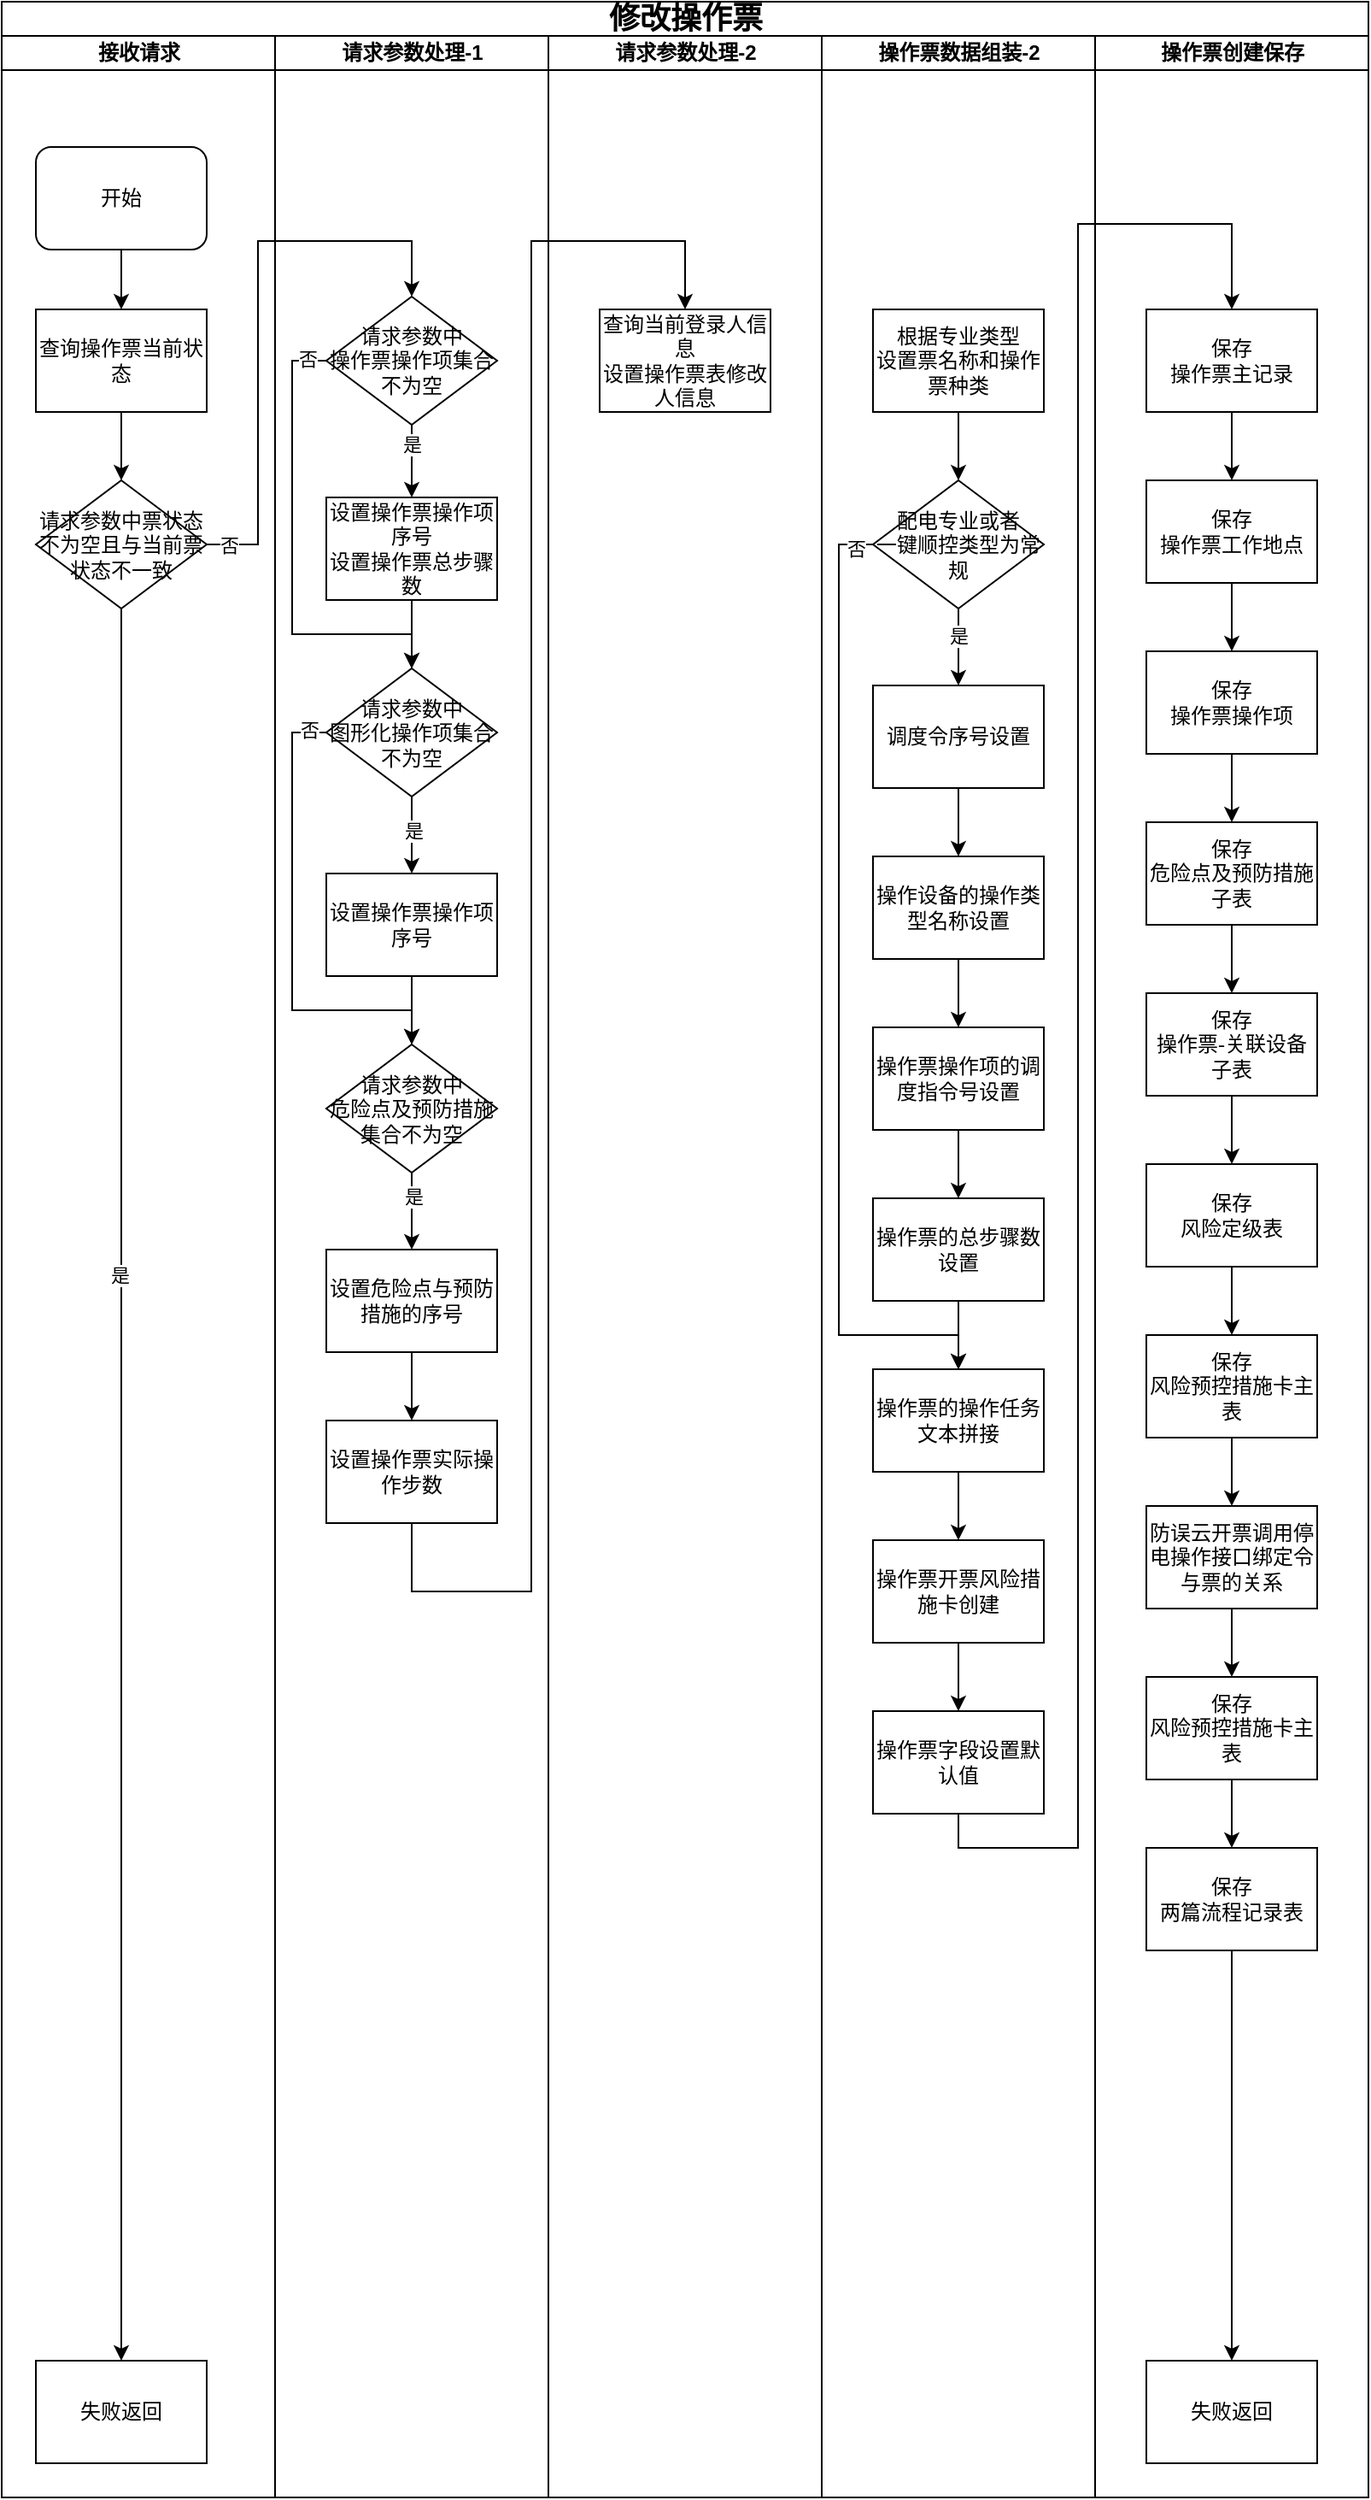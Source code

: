 <mxfile version="26.2.4">
  <diagram name="第 1 页" id="Mi5FJn27tM2lNLOmDuyB">
    <mxGraphModel dx="870" dy="468" grid="1" gridSize="10" guides="1" tooltips="1" connect="1" arrows="1" fold="1" page="1" pageScale="1" pageWidth="827" pageHeight="1169" math="0" shadow="0">
      <root>
        <mxCell id="0" />
        <mxCell id="1" parent="0" />
        <mxCell id="xkGVcfHma229tYRSmBUg-1" value="&lt;font style=&quot;font-size: 18px;&quot;&gt;修改操作票&lt;/font&gt;" style="swimlane;html=1;childLayout=stackLayout;startSize=20;rounded=0;shadow=0;labelBackgroundColor=none;strokeWidth=1;fontFamily=Verdana;fontSize=8;align=center;" vertex="1" parent="1">
          <mxGeometry x="70" y="40" width="800" height="1460" as="geometry" />
        </mxCell>
        <mxCell id="xkGVcfHma229tYRSmBUg-2" value="接收请求" style="swimlane;html=1;startSize=20;" vertex="1" parent="xkGVcfHma229tYRSmBUg-1">
          <mxGeometry y="20" width="160" height="1440" as="geometry">
            <mxRectangle y="20" width="40" height="730" as="alternateBounds" />
          </mxGeometry>
        </mxCell>
        <mxCell id="xkGVcfHma229tYRSmBUg-3" style="edgeStyle=orthogonalEdgeStyle;rounded=0;orthogonalLoop=1;jettySize=auto;html=1;exitX=0.5;exitY=1;exitDx=0;exitDy=0;entryX=0.5;entryY=0;entryDx=0;entryDy=0;" edge="1" parent="xkGVcfHma229tYRSmBUg-2" source="xkGVcfHma229tYRSmBUg-4" target="xkGVcfHma229tYRSmBUg-10">
          <mxGeometry relative="1" as="geometry">
            <mxPoint x="70" y="167.5" as="targetPoint" />
          </mxGeometry>
        </mxCell>
        <mxCell id="xkGVcfHma229tYRSmBUg-4" value="&lt;font style=&quot;font-size: 12px;&quot;&gt;开始&lt;/font&gt;" style="rounded=1;whiteSpace=wrap;html=1;shadow=0;labelBackgroundColor=none;strokeWidth=1;fontFamily=Verdana;fontSize=8;align=center;" vertex="1" parent="xkGVcfHma229tYRSmBUg-2">
          <mxGeometry x="20" y="65" width="100" height="60" as="geometry" />
        </mxCell>
        <mxCell id="xkGVcfHma229tYRSmBUg-6" style="edgeStyle=orthogonalEdgeStyle;rounded=0;orthogonalLoop=1;jettySize=auto;html=1;entryX=0.5;entryY=0;entryDx=0;entryDy=0;exitX=0.5;exitY=1;exitDx=0;exitDy=0;" edge="1" parent="xkGVcfHma229tYRSmBUg-2" source="xkGVcfHma229tYRSmBUg-122" target="xkGVcfHma229tYRSmBUg-8">
          <mxGeometry relative="1" as="geometry">
            <mxPoint x="70" y="980" as="targetPoint" />
            <mxPoint x="70" y="440" as="sourcePoint" />
          </mxGeometry>
        </mxCell>
        <mxCell id="xkGVcfHma229tYRSmBUg-7" value="是" style="edgeLabel;html=1;align=center;verticalAlign=middle;resizable=0;points=[];" vertex="1" connectable="0" parent="xkGVcfHma229tYRSmBUg-6">
          <mxGeometry x="-0.24" y="-1" relative="1" as="geometry">
            <mxPoint as="offset" />
          </mxGeometry>
        </mxCell>
        <mxCell id="xkGVcfHma229tYRSmBUg-8" value="&lt;span style=&quot;font-size: 12px;&quot;&gt;失败返回&lt;/span&gt;" style="whiteSpace=wrap;html=1;fontSize=8;fontFamily=Verdana;rounded=0;shadow=0;labelBackgroundColor=none;strokeWidth=1;" vertex="1" parent="xkGVcfHma229tYRSmBUg-2">
          <mxGeometry x="20" y="1360" width="100" height="60" as="geometry" />
        </mxCell>
        <mxCell id="xkGVcfHma229tYRSmBUg-9" style="edgeStyle=orthogonalEdgeStyle;rounded=0;orthogonalLoop=1;jettySize=auto;html=1;exitX=0.5;exitY=1;exitDx=0;exitDy=0;" edge="1" parent="xkGVcfHma229tYRSmBUg-2" source="xkGVcfHma229tYRSmBUg-10">
          <mxGeometry relative="1" as="geometry">
            <mxPoint x="70" y="260" as="targetPoint" />
          </mxGeometry>
        </mxCell>
        <mxCell id="xkGVcfHma229tYRSmBUg-10" value="&lt;span style=&quot;font-size: 12px;&quot;&gt;查询操作票当前状态&lt;/span&gt;" style="whiteSpace=wrap;html=1;fontSize=8;fontFamily=Verdana;rounded=0;shadow=0;labelBackgroundColor=none;strokeWidth=1;" vertex="1" parent="xkGVcfHma229tYRSmBUg-2">
          <mxGeometry x="20" y="160" width="100" height="60" as="geometry" />
        </mxCell>
        <mxCell id="xkGVcfHma229tYRSmBUg-122" value="&lt;span style=&quot;font-size: 12px;&quot;&gt;请求参数中票状态&lt;/span&gt;&lt;div&gt;&lt;span style=&quot;font-size: 12px;&quot;&gt;不为空且与当前票状态不一致&lt;/span&gt;&lt;/div&gt;" style="rhombus;whiteSpace=wrap;html=1;rounded=0;shadow=0;labelBackgroundColor=none;strokeWidth=1;fontFamily=Verdana;fontSize=8;align=center;" vertex="1" parent="xkGVcfHma229tYRSmBUg-2">
          <mxGeometry x="20" y="260" width="100" height="75" as="geometry" />
        </mxCell>
        <mxCell id="xkGVcfHma229tYRSmBUg-13" value="请求参数处理-1" style="swimlane;html=1;startSize=20;" vertex="1" parent="xkGVcfHma229tYRSmBUg-1">
          <mxGeometry x="160" y="20" width="160" height="1440" as="geometry" />
        </mxCell>
        <mxCell id="xkGVcfHma229tYRSmBUg-14" style="edgeStyle=orthogonalEdgeStyle;rounded=0;orthogonalLoop=1;jettySize=auto;html=1;exitX=0.5;exitY=1;exitDx=0;exitDy=0;" edge="1" parent="xkGVcfHma229tYRSmBUg-13" source="xkGVcfHma229tYRSmBUg-18" target="xkGVcfHma229tYRSmBUg-123">
          <mxGeometry relative="1" as="geometry">
            <mxPoint x="80" y="270" as="targetPoint" />
          </mxGeometry>
        </mxCell>
        <mxCell id="xkGVcfHma229tYRSmBUg-15" value="是" style="edgeLabel;html=1;align=center;verticalAlign=middle;resizable=0;points=[];" vertex="1" connectable="0" parent="xkGVcfHma229tYRSmBUg-14">
          <mxGeometry x="-0.414" relative="1" as="geometry">
            <mxPoint y="-1" as="offset" />
          </mxGeometry>
        </mxCell>
        <mxCell id="xkGVcfHma229tYRSmBUg-128" style="edgeStyle=orthogonalEdgeStyle;rounded=0;orthogonalLoop=1;jettySize=auto;html=1;exitX=0;exitY=0.5;exitDx=0;exitDy=0;entryX=0.5;entryY=0;entryDx=0;entryDy=0;" edge="1" parent="xkGVcfHma229tYRSmBUg-13" source="xkGVcfHma229tYRSmBUg-18" target="xkGVcfHma229tYRSmBUg-124">
          <mxGeometry relative="1" as="geometry">
            <Array as="points">
              <mxPoint x="10" y="190" />
              <mxPoint x="10" y="350" />
              <mxPoint x="80" y="350" />
            </Array>
          </mxGeometry>
        </mxCell>
        <mxCell id="xkGVcfHma229tYRSmBUg-129" value="否" style="edgeLabel;html=1;align=center;verticalAlign=middle;resizable=0;points=[];" vertex="1" connectable="0" parent="xkGVcfHma229tYRSmBUg-128">
          <mxGeometry x="-0.914" y="-1" relative="1" as="geometry">
            <mxPoint as="offset" />
          </mxGeometry>
        </mxCell>
        <mxCell id="xkGVcfHma229tYRSmBUg-18" value="&lt;span style=&quot;font-size: 12px;&quot;&gt;请求参数中&lt;/span&gt;&lt;div&gt;&lt;span style=&quot;font-size: 12px;&quot;&gt;操作票操作项集合不为空&lt;/span&gt;&lt;/div&gt;" style="rhombus;whiteSpace=wrap;html=1;rounded=0;shadow=0;labelBackgroundColor=none;strokeWidth=1;fontFamily=Verdana;fontSize=8;align=center;" vertex="1" parent="xkGVcfHma229tYRSmBUg-13">
          <mxGeometry x="30" y="152.5" width="100" height="75" as="geometry" />
        </mxCell>
        <mxCell id="xkGVcfHma229tYRSmBUg-125" style="edgeStyle=orthogonalEdgeStyle;rounded=0;orthogonalLoop=1;jettySize=auto;html=1;exitX=0.5;exitY=1;exitDx=0;exitDy=0;" edge="1" parent="xkGVcfHma229tYRSmBUg-13" source="xkGVcfHma229tYRSmBUg-123" target="xkGVcfHma229tYRSmBUg-124">
          <mxGeometry relative="1" as="geometry" />
        </mxCell>
        <mxCell id="xkGVcfHma229tYRSmBUg-123" value="&lt;span style=&quot;font-size: 12px;&quot;&gt;设置操作票操作项序号&lt;/span&gt;&lt;div&gt;&lt;span style=&quot;font-size: 12px;&quot;&gt;设置操作票总步骤数&lt;/span&gt;&lt;/div&gt;" style="whiteSpace=wrap;html=1;fontSize=8;fontFamily=Verdana;rounded=0;shadow=0;labelBackgroundColor=none;strokeWidth=1;" vertex="1" parent="xkGVcfHma229tYRSmBUg-13">
          <mxGeometry x="30" y="270" width="100" height="60" as="geometry" />
        </mxCell>
        <mxCell id="xkGVcfHma229tYRSmBUg-127" style="edgeStyle=orthogonalEdgeStyle;rounded=0;orthogonalLoop=1;jettySize=auto;html=1;exitX=0.5;exitY=1;exitDx=0;exitDy=0;entryX=0.5;entryY=0;entryDx=0;entryDy=0;" edge="1" parent="xkGVcfHma229tYRSmBUg-13" source="xkGVcfHma229tYRSmBUg-124" target="xkGVcfHma229tYRSmBUg-126">
          <mxGeometry relative="1" as="geometry" />
        </mxCell>
        <mxCell id="xkGVcfHma229tYRSmBUg-130" value="是" style="edgeLabel;html=1;align=center;verticalAlign=middle;resizable=0;points=[];" vertex="1" connectable="0" parent="xkGVcfHma229tYRSmBUg-127">
          <mxGeometry x="-0.111" y="1" relative="1" as="geometry">
            <mxPoint as="offset" />
          </mxGeometry>
        </mxCell>
        <mxCell id="xkGVcfHma229tYRSmBUg-131" style="edgeStyle=orthogonalEdgeStyle;rounded=0;orthogonalLoop=1;jettySize=auto;html=1;exitX=0;exitY=0.5;exitDx=0;exitDy=0;entryX=0.5;entryY=0;entryDx=0;entryDy=0;" edge="1" parent="xkGVcfHma229tYRSmBUg-13" source="xkGVcfHma229tYRSmBUg-124" target="xkGVcfHma229tYRSmBUg-132">
          <mxGeometry relative="1" as="geometry">
            <mxPoint x="10" y="580" as="targetPoint" />
            <Array as="points">
              <mxPoint x="10" y="408" />
              <mxPoint x="10" y="570" />
              <mxPoint x="80" y="570" />
            </Array>
          </mxGeometry>
        </mxCell>
        <mxCell id="xkGVcfHma229tYRSmBUg-134" value="否" style="edgeLabel;html=1;align=center;verticalAlign=middle;resizable=0;points=[];" vertex="1" connectable="0" parent="xkGVcfHma229tYRSmBUg-131">
          <mxGeometry x="-0.925" y="-2" relative="1" as="geometry">
            <mxPoint as="offset" />
          </mxGeometry>
        </mxCell>
        <mxCell id="xkGVcfHma229tYRSmBUg-124" value="&lt;span style=&quot;font-size: 12px;&quot;&gt;请求参数中&lt;/span&gt;&lt;div&gt;&lt;span style=&quot;font-size: 12px;&quot;&gt;图形化操作项集合不为空&lt;/span&gt;&lt;/div&gt;" style="rhombus;whiteSpace=wrap;html=1;rounded=0;shadow=0;labelBackgroundColor=none;strokeWidth=1;fontFamily=Verdana;fontSize=8;align=center;" vertex="1" parent="xkGVcfHma229tYRSmBUg-13">
          <mxGeometry x="30" y="370" width="100" height="75" as="geometry" />
        </mxCell>
        <mxCell id="xkGVcfHma229tYRSmBUg-133" style="edgeStyle=orthogonalEdgeStyle;rounded=0;orthogonalLoop=1;jettySize=auto;html=1;exitX=0.5;exitY=1;exitDx=0;exitDy=0;entryX=0.5;entryY=0;entryDx=0;entryDy=0;" edge="1" parent="xkGVcfHma229tYRSmBUg-13" source="xkGVcfHma229tYRSmBUg-126" target="xkGVcfHma229tYRSmBUg-132">
          <mxGeometry relative="1" as="geometry" />
        </mxCell>
        <mxCell id="xkGVcfHma229tYRSmBUg-126" value="&lt;span style=&quot;font-size: 12px;&quot;&gt;设置操作票操作项序号&lt;/span&gt;" style="whiteSpace=wrap;html=1;fontSize=8;fontFamily=Verdana;rounded=0;shadow=0;labelBackgroundColor=none;strokeWidth=1;" vertex="1" parent="xkGVcfHma229tYRSmBUg-13">
          <mxGeometry x="30" y="490" width="100" height="60" as="geometry" />
        </mxCell>
        <mxCell id="xkGVcfHma229tYRSmBUg-136" style="edgeStyle=orthogonalEdgeStyle;rounded=0;orthogonalLoop=1;jettySize=auto;html=1;exitX=0.5;exitY=1;exitDx=0;exitDy=0;entryX=0.5;entryY=0;entryDx=0;entryDy=0;" edge="1" parent="xkGVcfHma229tYRSmBUg-13" source="xkGVcfHma229tYRSmBUg-132" target="xkGVcfHma229tYRSmBUg-135">
          <mxGeometry relative="1" as="geometry" />
        </mxCell>
        <mxCell id="xkGVcfHma229tYRSmBUg-137" value="是" style="edgeLabel;html=1;align=center;verticalAlign=middle;resizable=0;points=[];" vertex="1" connectable="0" parent="xkGVcfHma229tYRSmBUg-136">
          <mxGeometry x="-0.407" y="1" relative="1" as="geometry">
            <mxPoint as="offset" />
          </mxGeometry>
        </mxCell>
        <mxCell id="xkGVcfHma229tYRSmBUg-132" value="&lt;span style=&quot;font-size: 12px;&quot;&gt;请求参数中&lt;/span&gt;&lt;div&gt;&lt;span style=&quot;font-size: 12px;&quot;&gt;危险点及预防措施集合不为空&lt;/span&gt;&lt;/div&gt;" style="rhombus;whiteSpace=wrap;html=1;rounded=0;shadow=0;labelBackgroundColor=none;strokeWidth=1;fontFamily=Verdana;fontSize=8;align=center;" vertex="1" parent="xkGVcfHma229tYRSmBUg-13">
          <mxGeometry x="30" y="590" width="100" height="75" as="geometry" />
        </mxCell>
        <mxCell id="xkGVcfHma229tYRSmBUg-139" style="edgeStyle=orthogonalEdgeStyle;rounded=0;orthogonalLoop=1;jettySize=auto;html=1;exitX=0.5;exitY=1;exitDx=0;exitDy=0;entryX=0.5;entryY=0;entryDx=0;entryDy=0;" edge="1" parent="xkGVcfHma229tYRSmBUg-13" source="xkGVcfHma229tYRSmBUg-135" target="xkGVcfHma229tYRSmBUg-138">
          <mxGeometry relative="1" as="geometry" />
        </mxCell>
        <mxCell id="xkGVcfHma229tYRSmBUg-135" value="&lt;span style=&quot;font-size: 12px;&quot;&gt;设置危险点与预防措施的序号&lt;/span&gt;" style="whiteSpace=wrap;html=1;fontSize=8;fontFamily=Verdana;rounded=0;shadow=0;labelBackgroundColor=none;strokeWidth=1;" vertex="1" parent="xkGVcfHma229tYRSmBUg-13">
          <mxGeometry x="30" y="710" width="100" height="60" as="geometry" />
        </mxCell>
        <mxCell id="xkGVcfHma229tYRSmBUg-138" value="&lt;span style=&quot;font-size: 12px;&quot;&gt;设置操作票实际操作步数&lt;/span&gt;" style="whiteSpace=wrap;html=1;fontSize=8;fontFamily=Verdana;rounded=0;shadow=0;labelBackgroundColor=none;strokeWidth=1;" vertex="1" parent="xkGVcfHma229tYRSmBUg-13">
          <mxGeometry x="30" y="810" width="100" height="60" as="geometry" />
        </mxCell>
        <mxCell id="xkGVcfHma229tYRSmBUg-29" value="请求参数处理-2" style="swimlane;html=1;startSize=20;" vertex="1" parent="xkGVcfHma229tYRSmBUg-1">
          <mxGeometry x="320" y="20" width="160" height="1440" as="geometry" />
        </mxCell>
        <mxCell id="xkGVcfHma229tYRSmBUg-140" value="&lt;span style=&quot;font-size: 12px;&quot;&gt;查询当前登录人信息&lt;/span&gt;&lt;div&gt;&lt;span style=&quot;font-size: 12px;&quot;&gt;设置操作票表修改人信息&lt;/span&gt;&lt;/div&gt;" style="whiteSpace=wrap;html=1;fontSize=8;fontFamily=Verdana;rounded=0;shadow=0;labelBackgroundColor=none;strokeWidth=1;" vertex="1" parent="xkGVcfHma229tYRSmBUg-29">
          <mxGeometry x="30" y="160" width="100" height="60" as="geometry" />
        </mxCell>
        <mxCell id="xkGVcfHma229tYRSmBUg-62" value="操作票数据组装-2" style="swimlane;html=1;startSize=20;" vertex="1" parent="xkGVcfHma229tYRSmBUg-1">
          <mxGeometry x="480" y="20" width="160" height="1440" as="geometry" />
        </mxCell>
        <mxCell id="xkGVcfHma229tYRSmBUg-63" value="" style="edgeStyle=orthogonalEdgeStyle;rounded=0;orthogonalLoop=1;jettySize=auto;html=1;entryX=0.5;entryY=0;entryDx=0;entryDy=0;" edge="1" parent="xkGVcfHma229tYRSmBUg-62" source="xkGVcfHma229tYRSmBUg-64" target="xkGVcfHma229tYRSmBUg-69">
          <mxGeometry relative="1" as="geometry">
            <mxPoint x="80" y="250" as="targetPoint" />
          </mxGeometry>
        </mxCell>
        <mxCell id="xkGVcfHma229tYRSmBUg-64" value="&lt;span style=&quot;font-size: 12px;&quot;&gt;根据专业类型&lt;/span&gt;&lt;div&gt;&lt;span style=&quot;font-size: 12px;&quot;&gt;设置票名称和操作票种类&lt;/span&gt;&lt;/div&gt;" style="whiteSpace=wrap;html=1;fontSize=8;fontFamily=Verdana;rounded=0;shadow=0;labelBackgroundColor=none;strokeWidth=1;" vertex="1" parent="xkGVcfHma229tYRSmBUg-62">
          <mxGeometry x="30" y="160" width="100" height="60" as="geometry" />
        </mxCell>
        <mxCell id="xkGVcfHma229tYRSmBUg-65" style="edgeStyle=orthogonalEdgeStyle;rounded=0;orthogonalLoop=1;jettySize=auto;html=1;exitX=0.5;exitY=1;exitDx=0;exitDy=0;" edge="1" parent="xkGVcfHma229tYRSmBUg-62" source="xkGVcfHma229tYRSmBUg-69" target="xkGVcfHma229tYRSmBUg-71">
          <mxGeometry relative="1" as="geometry" />
        </mxCell>
        <mxCell id="xkGVcfHma229tYRSmBUg-66" value="是" style="edgeLabel;html=1;align=center;verticalAlign=middle;resizable=0;points=[];" vertex="1" connectable="0" parent="xkGVcfHma229tYRSmBUg-65">
          <mxGeometry x="-0.307" relative="1" as="geometry">
            <mxPoint as="offset" />
          </mxGeometry>
        </mxCell>
        <mxCell id="xkGVcfHma229tYRSmBUg-67" style="edgeStyle=orthogonalEdgeStyle;rounded=0;orthogonalLoop=1;jettySize=auto;html=1;exitX=0;exitY=0.5;exitDx=0;exitDy=0;entryX=0.5;entryY=0;entryDx=0;entryDy=0;" edge="1" parent="xkGVcfHma229tYRSmBUg-62" source="xkGVcfHma229tYRSmBUg-69" target="xkGVcfHma229tYRSmBUg-79">
          <mxGeometry relative="1" as="geometry">
            <Array as="points">
              <mxPoint x="10" y="298" />
              <mxPoint x="10" y="760" />
              <mxPoint x="80" y="760" />
            </Array>
          </mxGeometry>
        </mxCell>
        <mxCell id="xkGVcfHma229tYRSmBUg-68" value="否" style="edgeLabel;html=1;align=center;verticalAlign=middle;resizable=0;points=[];" vertex="1" connectable="0" parent="xkGVcfHma229tYRSmBUg-67">
          <mxGeometry x="-0.976" y="1" relative="1" as="geometry">
            <mxPoint x="-3" y="1" as="offset" />
          </mxGeometry>
        </mxCell>
        <mxCell id="xkGVcfHma229tYRSmBUg-69" value="&lt;span style=&quot;font-size: 12px;&quot;&gt;配电专业或者&lt;/span&gt;&lt;div&gt;&lt;span style=&quot;font-size: 12px;&quot;&gt;一键顺控类型为常规&lt;/span&gt;&lt;/div&gt;" style="rhombus;whiteSpace=wrap;html=1;rounded=0;shadow=0;labelBackgroundColor=none;strokeWidth=1;fontFamily=Verdana;fontSize=8;align=center;" vertex="1" parent="xkGVcfHma229tYRSmBUg-62">
          <mxGeometry x="30" y="260" width="100" height="75" as="geometry" />
        </mxCell>
        <mxCell id="xkGVcfHma229tYRSmBUg-70" style="edgeStyle=orthogonalEdgeStyle;rounded=0;orthogonalLoop=1;jettySize=auto;html=1;exitX=0.5;exitY=1;exitDx=0;exitDy=0;" edge="1" parent="xkGVcfHma229tYRSmBUg-62" source="xkGVcfHma229tYRSmBUg-71" target="xkGVcfHma229tYRSmBUg-73">
          <mxGeometry relative="1" as="geometry" />
        </mxCell>
        <mxCell id="xkGVcfHma229tYRSmBUg-71" value="&lt;div&gt;&lt;span style=&quot;font-size: 12px;&quot;&gt;调度令序号设置&lt;/span&gt;&lt;/div&gt;" style="whiteSpace=wrap;html=1;fontSize=8;fontFamily=Verdana;rounded=0;shadow=0;labelBackgroundColor=none;strokeWidth=1;" vertex="1" parent="xkGVcfHma229tYRSmBUg-62">
          <mxGeometry x="30" y="380" width="100" height="60" as="geometry" />
        </mxCell>
        <mxCell id="xkGVcfHma229tYRSmBUg-72" style="edgeStyle=orthogonalEdgeStyle;rounded=0;orthogonalLoop=1;jettySize=auto;html=1;exitX=0.5;exitY=1;exitDx=0;exitDy=0;entryX=0.5;entryY=0;entryDx=0;entryDy=0;" edge="1" parent="xkGVcfHma229tYRSmBUg-62" source="xkGVcfHma229tYRSmBUg-73" target="xkGVcfHma229tYRSmBUg-75">
          <mxGeometry relative="1" as="geometry" />
        </mxCell>
        <mxCell id="xkGVcfHma229tYRSmBUg-73" value="&lt;div&gt;&lt;span style=&quot;font-size: 12px;&quot;&gt;操作设备的操作类型名称设置&lt;/span&gt;&lt;/div&gt;" style="whiteSpace=wrap;html=1;fontSize=8;fontFamily=Verdana;rounded=0;shadow=0;labelBackgroundColor=none;strokeWidth=1;" vertex="1" parent="xkGVcfHma229tYRSmBUg-62">
          <mxGeometry x="30" y="480" width="100" height="60" as="geometry" />
        </mxCell>
        <mxCell id="xkGVcfHma229tYRSmBUg-74" style="edgeStyle=orthogonalEdgeStyle;rounded=0;orthogonalLoop=1;jettySize=auto;html=1;exitX=0.5;exitY=1;exitDx=0;exitDy=0;entryX=0.5;entryY=0;entryDx=0;entryDy=0;" edge="1" parent="xkGVcfHma229tYRSmBUg-62" source="xkGVcfHma229tYRSmBUg-75" target="xkGVcfHma229tYRSmBUg-77">
          <mxGeometry relative="1" as="geometry" />
        </mxCell>
        <mxCell id="xkGVcfHma229tYRSmBUg-75" value="&lt;div&gt;&lt;span style=&quot;font-size: 12px;&quot;&gt;操作票操作项的调度指令号设置&lt;/span&gt;&lt;/div&gt;" style="whiteSpace=wrap;html=1;fontSize=8;fontFamily=Verdana;rounded=0;shadow=0;labelBackgroundColor=none;strokeWidth=1;" vertex="1" parent="xkGVcfHma229tYRSmBUg-62">
          <mxGeometry x="30" y="580" width="100" height="60" as="geometry" />
        </mxCell>
        <mxCell id="xkGVcfHma229tYRSmBUg-76" style="edgeStyle=orthogonalEdgeStyle;rounded=0;orthogonalLoop=1;jettySize=auto;html=1;exitX=0.5;exitY=1;exitDx=0;exitDy=0;entryX=0.5;entryY=0;entryDx=0;entryDy=0;" edge="1" parent="xkGVcfHma229tYRSmBUg-62" source="xkGVcfHma229tYRSmBUg-77" target="xkGVcfHma229tYRSmBUg-79">
          <mxGeometry relative="1" as="geometry" />
        </mxCell>
        <mxCell id="xkGVcfHma229tYRSmBUg-77" value="&lt;div&gt;&lt;span style=&quot;font-size: 12px;&quot;&gt;操作票的总步骤数设置&lt;/span&gt;&lt;/div&gt;" style="whiteSpace=wrap;html=1;fontSize=8;fontFamily=Verdana;rounded=0;shadow=0;labelBackgroundColor=none;strokeWidth=1;" vertex="1" parent="xkGVcfHma229tYRSmBUg-62">
          <mxGeometry x="30" y="680" width="100" height="60" as="geometry" />
        </mxCell>
        <mxCell id="xkGVcfHma229tYRSmBUg-78" style="edgeStyle=orthogonalEdgeStyle;rounded=0;orthogonalLoop=1;jettySize=auto;html=1;exitX=0.5;exitY=1;exitDx=0;exitDy=0;" edge="1" parent="xkGVcfHma229tYRSmBUg-62" source="xkGVcfHma229tYRSmBUg-79" target="xkGVcfHma229tYRSmBUg-81">
          <mxGeometry relative="1" as="geometry" />
        </mxCell>
        <mxCell id="xkGVcfHma229tYRSmBUg-79" value="&lt;div&gt;&lt;span style=&quot;font-size: 12px;&quot;&gt;操作票的操作任务文本拼接&lt;/span&gt;&lt;/div&gt;" style="whiteSpace=wrap;html=1;fontSize=8;fontFamily=Verdana;rounded=0;shadow=0;labelBackgroundColor=none;strokeWidth=1;" vertex="1" parent="xkGVcfHma229tYRSmBUg-62">
          <mxGeometry x="30" y="780" width="100" height="60" as="geometry" />
        </mxCell>
        <mxCell id="xkGVcfHma229tYRSmBUg-80" style="edgeStyle=orthogonalEdgeStyle;rounded=0;orthogonalLoop=1;jettySize=auto;html=1;exitX=0.5;exitY=1;exitDx=0;exitDy=0;entryX=0.5;entryY=0;entryDx=0;entryDy=0;" edge="1" parent="xkGVcfHma229tYRSmBUg-62" source="xkGVcfHma229tYRSmBUg-81" target="xkGVcfHma229tYRSmBUg-82">
          <mxGeometry relative="1" as="geometry" />
        </mxCell>
        <mxCell id="xkGVcfHma229tYRSmBUg-81" value="&lt;div&gt;&lt;span style=&quot;font-size: 12px;&quot;&gt;操作票开票风险措施卡创建&lt;/span&gt;&lt;/div&gt;" style="whiteSpace=wrap;html=1;fontSize=8;fontFamily=Verdana;rounded=0;shadow=0;labelBackgroundColor=none;strokeWidth=1;" vertex="1" parent="xkGVcfHma229tYRSmBUg-62">
          <mxGeometry x="30" y="880" width="100" height="60" as="geometry" />
        </mxCell>
        <mxCell id="xkGVcfHma229tYRSmBUg-82" value="&lt;div&gt;&lt;span style=&quot;font-size: 12px;&quot;&gt;操作票字段设置默认值&lt;/span&gt;&lt;/div&gt;" style="whiteSpace=wrap;html=1;fontSize=8;fontFamily=Verdana;rounded=0;shadow=0;labelBackgroundColor=none;strokeWidth=1;" vertex="1" parent="xkGVcfHma229tYRSmBUg-62">
          <mxGeometry x="30" y="980" width="100" height="60" as="geometry" />
        </mxCell>
        <mxCell id="xkGVcfHma229tYRSmBUg-83" value="操作票创建保存" style="swimlane;html=1;startSize=20;" vertex="1" parent="xkGVcfHma229tYRSmBUg-1">
          <mxGeometry x="640" y="20" width="160" height="1440" as="geometry" />
        </mxCell>
        <mxCell id="xkGVcfHma229tYRSmBUg-84" style="edgeStyle=orthogonalEdgeStyle;rounded=0;orthogonalLoop=1;jettySize=auto;html=1;exitX=0.5;exitY=1;exitDx=0;exitDy=0;entryX=0.5;entryY=0;entryDx=0;entryDy=0;" edge="1" parent="xkGVcfHma229tYRSmBUg-83" source="xkGVcfHma229tYRSmBUg-85" target="xkGVcfHma229tYRSmBUg-87">
          <mxGeometry relative="1" as="geometry" />
        </mxCell>
        <mxCell id="xkGVcfHma229tYRSmBUg-85" value="&lt;div&gt;&lt;span style=&quot;font-size: 12px;&quot;&gt;保存&lt;/span&gt;&lt;span style=&quot;font-size: 12px;&quot;&gt;&lt;/span&gt;&lt;/div&gt;&lt;div&gt;&lt;span style=&quot;font-size: 12px;&quot;&gt;操作票主记录&lt;/span&gt;&lt;/div&gt;" style="whiteSpace=wrap;html=1;fontSize=8;fontFamily=Verdana;rounded=0;shadow=0;labelBackgroundColor=none;strokeWidth=1;" vertex="1" parent="xkGVcfHma229tYRSmBUg-83">
          <mxGeometry x="30" y="160" width="100" height="60" as="geometry" />
        </mxCell>
        <mxCell id="xkGVcfHma229tYRSmBUg-86" style="edgeStyle=orthogonalEdgeStyle;rounded=0;orthogonalLoop=1;jettySize=auto;html=1;exitX=0.5;exitY=1;exitDx=0;exitDy=0;entryX=0.5;entryY=0;entryDx=0;entryDy=0;" edge="1" parent="xkGVcfHma229tYRSmBUg-83" source="xkGVcfHma229tYRSmBUg-87" target="xkGVcfHma229tYRSmBUg-89">
          <mxGeometry relative="1" as="geometry" />
        </mxCell>
        <mxCell id="xkGVcfHma229tYRSmBUg-87" value="&lt;div&gt;&lt;span style=&quot;font-size: 12px;&quot;&gt;保存&lt;/span&gt;&lt;span style=&quot;font-size: 12px;&quot;&gt;&lt;/span&gt;&lt;/div&gt;&lt;div&gt;&lt;span style=&quot;font-size: 12px;&quot;&gt;操作票工作地点&lt;/span&gt;&lt;/div&gt;" style="whiteSpace=wrap;html=1;fontSize=8;fontFamily=Verdana;rounded=0;shadow=0;labelBackgroundColor=none;strokeWidth=1;" vertex="1" parent="xkGVcfHma229tYRSmBUg-83">
          <mxGeometry x="30" y="260" width="100" height="60" as="geometry" />
        </mxCell>
        <mxCell id="xkGVcfHma229tYRSmBUg-88" style="edgeStyle=orthogonalEdgeStyle;rounded=0;orthogonalLoop=1;jettySize=auto;html=1;exitX=0.5;exitY=1;exitDx=0;exitDy=0;entryX=0.5;entryY=0;entryDx=0;entryDy=0;" edge="1" parent="xkGVcfHma229tYRSmBUg-83" source="xkGVcfHma229tYRSmBUg-89" target="xkGVcfHma229tYRSmBUg-91">
          <mxGeometry relative="1" as="geometry" />
        </mxCell>
        <mxCell id="xkGVcfHma229tYRSmBUg-89" value="&lt;div&gt;&lt;span style=&quot;font-size: 12px;&quot;&gt;保存&lt;/span&gt;&lt;span style=&quot;font-size: 12px;&quot;&gt;&lt;/span&gt;&lt;/div&gt;&lt;div&gt;&lt;span style=&quot;font-size: 12px;&quot;&gt;操作票操作项&lt;/span&gt;&lt;/div&gt;" style="whiteSpace=wrap;html=1;fontSize=8;fontFamily=Verdana;rounded=0;shadow=0;labelBackgroundColor=none;strokeWidth=1;" vertex="1" parent="xkGVcfHma229tYRSmBUg-83">
          <mxGeometry x="30" y="360" width="100" height="60" as="geometry" />
        </mxCell>
        <mxCell id="xkGVcfHma229tYRSmBUg-90" style="edgeStyle=orthogonalEdgeStyle;rounded=0;orthogonalLoop=1;jettySize=auto;html=1;exitX=0.5;exitY=1;exitDx=0;exitDy=0;entryX=0.5;entryY=0;entryDx=0;entryDy=0;" edge="1" parent="xkGVcfHma229tYRSmBUg-83" source="xkGVcfHma229tYRSmBUg-91" target="xkGVcfHma229tYRSmBUg-93">
          <mxGeometry relative="1" as="geometry" />
        </mxCell>
        <mxCell id="xkGVcfHma229tYRSmBUg-91" value="&lt;div&gt;&lt;span style=&quot;font-size: 12px;&quot;&gt;保存&lt;/span&gt;&lt;span style=&quot;font-size: 12px;&quot;&gt;&lt;/span&gt;&lt;/div&gt;&lt;div&gt;&lt;span style=&quot;font-size: 12px;&quot;&gt;危险点及预防措施子表&lt;/span&gt;&lt;/div&gt;" style="whiteSpace=wrap;html=1;fontSize=8;fontFamily=Verdana;rounded=0;shadow=0;labelBackgroundColor=none;strokeWidth=1;" vertex="1" parent="xkGVcfHma229tYRSmBUg-83">
          <mxGeometry x="30" y="460" width="100" height="60" as="geometry" />
        </mxCell>
        <mxCell id="xkGVcfHma229tYRSmBUg-92" style="edgeStyle=orthogonalEdgeStyle;rounded=0;orthogonalLoop=1;jettySize=auto;html=1;exitX=0.5;exitY=1;exitDx=0;exitDy=0;" edge="1" parent="xkGVcfHma229tYRSmBUg-83" source="xkGVcfHma229tYRSmBUg-93">
          <mxGeometry relative="1" as="geometry">
            <mxPoint x="80" y="660" as="targetPoint" />
          </mxGeometry>
        </mxCell>
        <mxCell id="xkGVcfHma229tYRSmBUg-93" value="&lt;div&gt;&lt;span style=&quot;font-size: 12px;&quot;&gt;保存&lt;/span&gt;&lt;span style=&quot;font-size: 12px;&quot;&gt;&lt;/span&gt;&lt;/div&gt;&lt;div&gt;&lt;span style=&quot;font-size: 12px;&quot;&gt;操作票-关联设备子表&lt;/span&gt;&lt;/div&gt;" style="whiteSpace=wrap;html=1;fontSize=8;fontFamily=Verdana;rounded=0;shadow=0;labelBackgroundColor=none;strokeWidth=1;" vertex="1" parent="xkGVcfHma229tYRSmBUg-83">
          <mxGeometry x="30" y="560" width="100" height="60" as="geometry" />
        </mxCell>
        <mxCell id="xkGVcfHma229tYRSmBUg-94" style="edgeStyle=orthogonalEdgeStyle;rounded=0;orthogonalLoop=1;jettySize=auto;html=1;exitX=0.5;exitY=1;exitDx=0;exitDy=0;entryX=0.5;entryY=0;entryDx=0;entryDy=0;" edge="1" parent="xkGVcfHma229tYRSmBUg-83" source="xkGVcfHma229tYRSmBUg-95" target="xkGVcfHma229tYRSmBUg-97">
          <mxGeometry relative="1" as="geometry" />
        </mxCell>
        <mxCell id="xkGVcfHma229tYRSmBUg-95" value="&lt;div&gt;&lt;span style=&quot;font-size: 12px;&quot;&gt;保存&lt;/span&gt;&lt;span style=&quot;font-size: 12px;&quot;&gt;&lt;/span&gt;&lt;/div&gt;&lt;div&gt;&lt;span style=&quot;font-size: 12px;&quot;&gt;风险定级表&lt;/span&gt;&lt;/div&gt;" style="whiteSpace=wrap;html=1;fontSize=8;fontFamily=Verdana;rounded=0;shadow=0;labelBackgroundColor=none;strokeWidth=1;" vertex="1" parent="xkGVcfHma229tYRSmBUg-83">
          <mxGeometry x="30" y="660" width="100" height="60" as="geometry" />
        </mxCell>
        <mxCell id="xkGVcfHma229tYRSmBUg-96" style="edgeStyle=orthogonalEdgeStyle;rounded=0;orthogonalLoop=1;jettySize=auto;html=1;exitX=0.5;exitY=1;exitDx=0;exitDy=0;" edge="1" parent="xkGVcfHma229tYRSmBUg-83" source="xkGVcfHma229tYRSmBUg-97" target="xkGVcfHma229tYRSmBUg-99">
          <mxGeometry relative="1" as="geometry" />
        </mxCell>
        <mxCell id="xkGVcfHma229tYRSmBUg-97" value="&lt;div&gt;&lt;span style=&quot;font-size: 12px;&quot;&gt;保存&lt;/span&gt;&lt;span style=&quot;font-size: 12px;&quot;&gt;&lt;/span&gt;&lt;/div&gt;&lt;div&gt;&lt;span style=&quot;font-size: 12px;&quot;&gt;风险预控措施卡主表&lt;/span&gt;&lt;/div&gt;" style="whiteSpace=wrap;html=1;fontSize=8;fontFamily=Verdana;rounded=0;shadow=0;labelBackgroundColor=none;strokeWidth=1;" vertex="1" parent="xkGVcfHma229tYRSmBUg-83">
          <mxGeometry x="30" y="760" width="100" height="60" as="geometry" />
        </mxCell>
        <mxCell id="xkGVcfHma229tYRSmBUg-98" style="edgeStyle=orthogonalEdgeStyle;rounded=0;orthogonalLoop=1;jettySize=auto;html=1;exitX=0.5;exitY=1;exitDx=0;exitDy=0;entryX=0.5;entryY=0;entryDx=0;entryDy=0;" edge="1" parent="xkGVcfHma229tYRSmBUg-83" source="xkGVcfHma229tYRSmBUg-99" target="xkGVcfHma229tYRSmBUg-101">
          <mxGeometry relative="1" as="geometry" />
        </mxCell>
        <mxCell id="xkGVcfHma229tYRSmBUg-99" value="&lt;span style=&quot;font-size: 12px;&quot;&gt;防误云开票调用停电操作接口绑定令与票的关系&lt;/span&gt;" style="whiteSpace=wrap;html=1;fontSize=8;fontFamily=Verdana;rounded=0;shadow=0;labelBackgroundColor=none;strokeWidth=1;" vertex="1" parent="xkGVcfHma229tYRSmBUg-83">
          <mxGeometry x="30" y="860" width="100" height="60" as="geometry" />
        </mxCell>
        <mxCell id="xkGVcfHma229tYRSmBUg-100" style="edgeStyle=orthogonalEdgeStyle;rounded=0;orthogonalLoop=1;jettySize=auto;html=1;exitX=0.5;exitY=1;exitDx=0;exitDy=0;entryX=0.5;entryY=0;entryDx=0;entryDy=0;" edge="1" parent="xkGVcfHma229tYRSmBUg-83" source="xkGVcfHma229tYRSmBUg-101" target="xkGVcfHma229tYRSmBUg-103">
          <mxGeometry relative="1" as="geometry" />
        </mxCell>
        <mxCell id="xkGVcfHma229tYRSmBUg-101" value="&lt;div&gt;&lt;span style=&quot;font-size: 12px;&quot;&gt;保存&lt;/span&gt;&lt;span style=&quot;font-size: 12px;&quot;&gt;&lt;/span&gt;&lt;/div&gt;&lt;div&gt;&lt;span style=&quot;font-size: 12px;&quot;&gt;风险预控措施卡主表&lt;/span&gt;&lt;/div&gt;" style="whiteSpace=wrap;html=1;fontSize=8;fontFamily=Verdana;rounded=0;shadow=0;labelBackgroundColor=none;strokeWidth=1;" vertex="1" parent="xkGVcfHma229tYRSmBUg-83">
          <mxGeometry x="30" y="960" width="100" height="60" as="geometry" />
        </mxCell>
        <mxCell id="xkGVcfHma229tYRSmBUg-102" style="edgeStyle=orthogonalEdgeStyle;rounded=0;orthogonalLoop=1;jettySize=auto;html=1;exitX=0.5;exitY=1;exitDx=0;exitDy=0;" edge="1" parent="xkGVcfHma229tYRSmBUg-83" source="xkGVcfHma229tYRSmBUg-103" target="xkGVcfHma229tYRSmBUg-104">
          <mxGeometry relative="1" as="geometry" />
        </mxCell>
        <mxCell id="xkGVcfHma229tYRSmBUg-103" value="&lt;div&gt;&lt;span style=&quot;font-size: 12px;&quot;&gt;保存&lt;/span&gt;&lt;span style=&quot;font-size: 12px;&quot;&gt;&lt;/span&gt;&lt;/div&gt;&lt;div&gt;&lt;span style=&quot;font-size: 12px;&quot;&gt;两篇流程记录表&lt;/span&gt;&lt;/div&gt;" style="whiteSpace=wrap;html=1;fontSize=8;fontFamily=Verdana;rounded=0;shadow=0;labelBackgroundColor=none;strokeWidth=1;" vertex="1" parent="xkGVcfHma229tYRSmBUg-83">
          <mxGeometry x="30" y="1060" width="100" height="60" as="geometry" />
        </mxCell>
        <mxCell id="xkGVcfHma229tYRSmBUg-104" value="&lt;span style=&quot;font-size: 12px;&quot;&gt;失败返回&lt;/span&gt;" style="whiteSpace=wrap;html=1;fontSize=8;fontFamily=Verdana;rounded=0;shadow=0;labelBackgroundColor=none;strokeWidth=1;" vertex="1" parent="xkGVcfHma229tYRSmBUg-83">
          <mxGeometry x="30" y="1360" width="100" height="60" as="geometry" />
        </mxCell>
        <mxCell id="xkGVcfHma229tYRSmBUg-105" style="edgeStyle=orthogonalEdgeStyle;rounded=0;orthogonalLoop=1;jettySize=auto;html=1;exitX=1;exitY=0.5;exitDx=0;exitDy=0;entryX=0.5;entryY=0;entryDx=0;entryDy=0;" edge="1" parent="xkGVcfHma229tYRSmBUg-1" source="xkGVcfHma229tYRSmBUg-122" target="xkGVcfHma229tYRSmBUg-18">
          <mxGeometry relative="1" as="geometry">
            <Array as="points">
              <mxPoint x="150" y="318" />
              <mxPoint x="150" y="140" />
              <mxPoint x="240" y="140" />
            </Array>
          </mxGeometry>
        </mxCell>
        <mxCell id="xkGVcfHma229tYRSmBUg-106" value="否" style="edgeLabel;html=1;align=center;verticalAlign=middle;resizable=0;points=[];" vertex="1" connectable="0" parent="xkGVcfHma229tYRSmBUg-105">
          <mxGeometry x="-0.925" relative="1" as="geometry">
            <mxPoint as="offset" />
          </mxGeometry>
        </mxCell>
        <mxCell id="xkGVcfHma229tYRSmBUg-111" style="edgeStyle=orthogonalEdgeStyle;rounded=0;orthogonalLoop=1;jettySize=auto;html=1;exitX=0.5;exitY=1;exitDx=0;exitDy=0;entryX=0.5;entryY=0;entryDx=0;entryDy=0;" edge="1" parent="xkGVcfHma229tYRSmBUg-1" source="xkGVcfHma229tYRSmBUg-82" target="xkGVcfHma229tYRSmBUg-85">
          <mxGeometry relative="1" as="geometry">
            <Array as="points">
              <mxPoint x="560" y="1080" />
              <mxPoint x="630" y="1080" />
              <mxPoint x="630" y="130" />
              <mxPoint x="720" y="130" />
            </Array>
          </mxGeometry>
        </mxCell>
        <mxCell id="xkGVcfHma229tYRSmBUg-141" style="edgeStyle=orthogonalEdgeStyle;rounded=0;orthogonalLoop=1;jettySize=auto;html=1;exitX=0.5;exitY=1;exitDx=0;exitDy=0;entryX=0.5;entryY=0;entryDx=0;entryDy=0;" edge="1" parent="xkGVcfHma229tYRSmBUg-1" source="xkGVcfHma229tYRSmBUg-138" target="xkGVcfHma229tYRSmBUg-140">
          <mxGeometry relative="1" as="geometry">
            <Array as="points">
              <mxPoint x="240" y="930" />
              <mxPoint x="310" y="930" />
              <mxPoint x="310" y="140" />
              <mxPoint x="400" y="140" />
            </Array>
          </mxGeometry>
        </mxCell>
      </root>
    </mxGraphModel>
  </diagram>
</mxfile>
